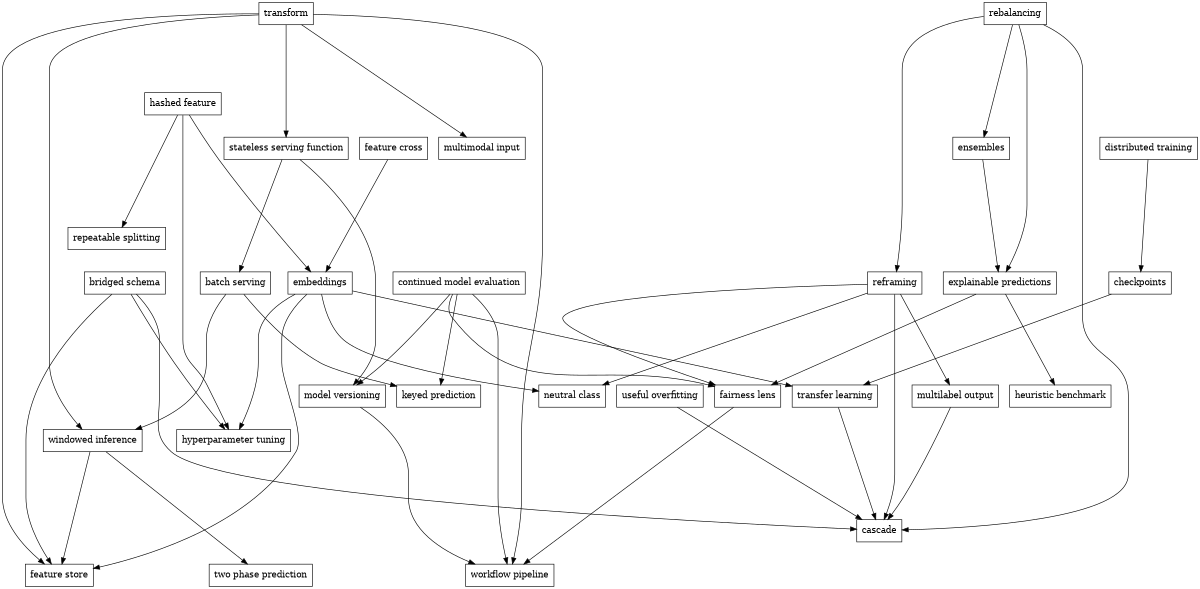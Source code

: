 # Usage: dot -Tps connected_patterns-no_text.gv -o connected_patterns-no_text.ps

digraph G {
node [shape=box];
size="8,11";
{
"hashed feature" -> "embeddings" [minlen= 5 ];
"hashed feature" -> "repeatable splitting" [minlen= 4 ];
"hashed feature" -> "hyperparameter tuning" [minlen= 4 ];
"embeddings" -> "transfer learning" [minlen= 4 ];
"embeddings" -> "feature store" [minlen= 4 ];
"embeddings" -> "hyperparameter tuning" [minlen= 5 ];
"embeddings" -> "neutral class" [minlen= 4 ];
"feature cross" -> "embeddings" [minlen= 4 ];
"transform" -> "multimodal input" [minlen= 4 ];
"reframing" -> "multilabel output" [minlen= 4 ];
"reframing" -> "fairness lens" [minlen= 4 ];
"reframing" -> "neutral class" [minlen= 4 ];
"multilabel output" -> "cascade" [minlen= 4 ];
"ensembles" -> "explainable predictions" [minlen= 4 ];
"reframing" -> "cascade" [minlen= 4 ];
"useful overfitting" -> "cascade" [minlen= 4 ];
"rebalancing" -> "ensembles" [minlen= 4 ];
"rebalancing" -> "reframing" [minlen= 4 ];
"rebalancing" -> "cascade" [minlen= 4 ];
"rebalancing" -> "explainable predictions" [minlen= 4 ];
"checkpoints" -> "transfer learning" [minlen= 4 ];
"transfer learning" -> "cascade" [minlen= 4 ];
"distributed training" -> "checkpoints" [minlen= 4 ];
"stateless serving function" -> "model versioning" [minlen= 4 ];
"stateless serving function" -> "batch serving" [minlen= 4 ];
"batch serving" -> "windowed inference" [minlen= 5 ];
"batch serving" -> "keyed prediction" [minlen= 4 ];
"continued model evaluation" -> "workflow pipeline" [minlen= 4 ];
"continued model evaluation" -> "model versioning" [minlen= 4 ];
"continued model evaluation" -> "keyed prediction" [minlen= 4 ];
"continued model evaluation" -> "fairness lens" [minlen= 4 ];
"transform" -> "stateless serving function" [minlen= 4 ];
"transform" -> "windowed inference" [minlen= 4 ];
"transform" -> "feature store" [minlen= 4 ];
"transform" -> "workflow pipeline" [minlen= 4 ];
"bridged schema" -> "hyperparameter tuning" [minlen= 5 ];
"bridged schema" -> "feature store" [minlen= 4 ];
"bridged schema" -> "cascade" [minlen= 4 ];
"windowed inference" -> "feature store" [minlen= 4 ];
"windowed inference" -> "two phase prediction" [minlen= 4 ];
"model versioning" -> "workflow pipeline" [minlen= 4 ];
"explainable predictions" -> "heuristic benchmark" [minlen= 4 ];
"explainable predictions" -> "fairness lens" [minlen= 4 ];
"fairness lens" -> "workflow pipeline" [minlen= 5 ];
}
}